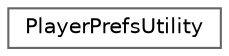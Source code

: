 digraph "Graphical Class Hierarchy"
{
 // LATEX_PDF_SIZE
  bgcolor="transparent";
  edge [fontname=Helvetica,fontsize=10,labelfontname=Helvetica,labelfontsize=10];
  node [fontname=Helvetica,fontsize=10,shape=box,height=0.2,width=0.4];
  rankdir="LR";
  Node0 [id="Node000000",label="PlayerPrefsUtility",height=0.2,width=0.4,color="grey40", fillcolor="white", style="filled",URL="$class_player_prefs_utility.html",tooltip=" "];
}
